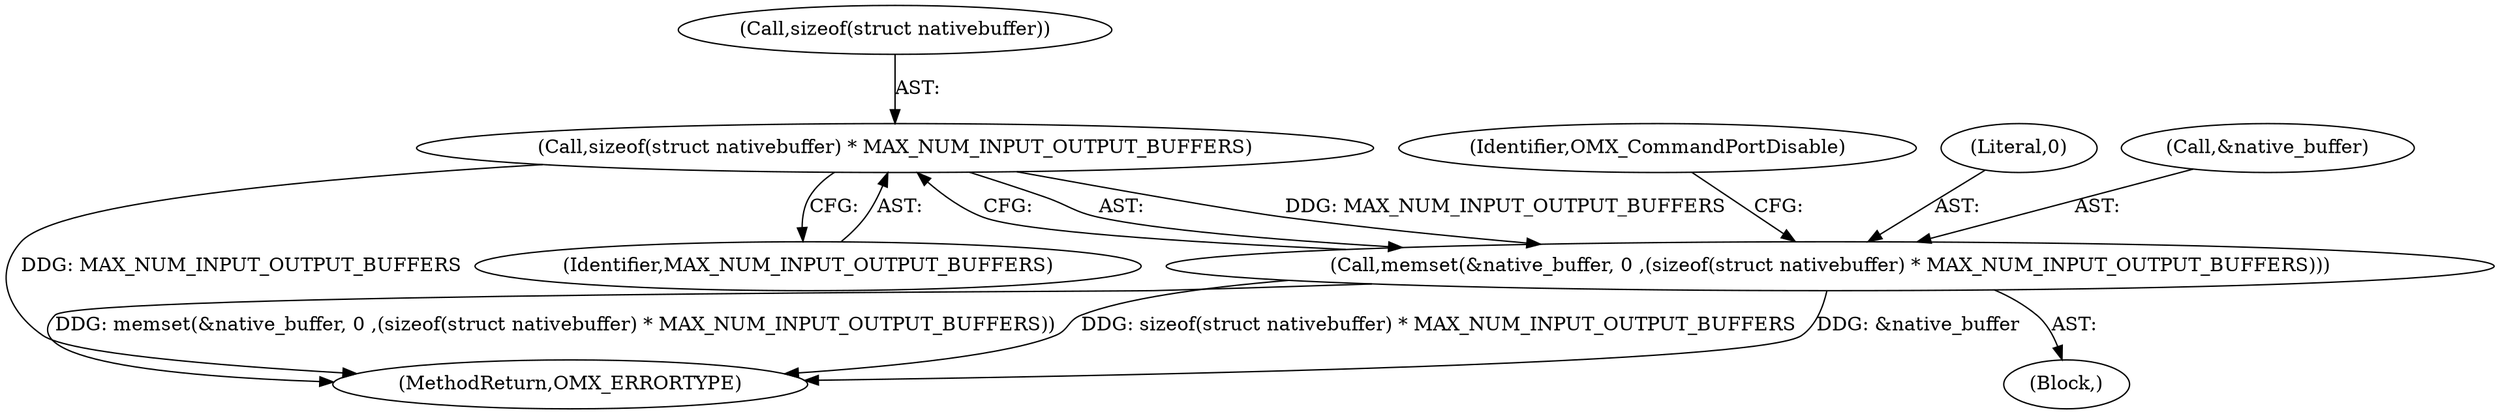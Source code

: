 digraph "0_Android_46e305be6e670a5a0041b0b4861122a0f1aabefa_0@API" {
"1000395" [label="(Call,sizeof(struct nativebuffer) * MAX_NUM_INPUT_OUTPUT_BUFFERS)"];
"1000391" [label="(Call,memset(&native_buffer, 0 ,(sizeof(struct nativebuffer) * MAX_NUM_INPUT_OUTPUT_BUFFERS)))"];
"1000431" [label="(MethodReturn,OMX_ERRORTYPE)"];
"1000398" [label="(Identifier,MAX_NUM_INPUT_OUTPUT_BUFFERS)"];
"1000396" [label="(Call,sizeof(struct nativebuffer))"];
"1000391" [label="(Call,memset(&native_buffer, 0 ,(sizeof(struct nativebuffer) * MAX_NUM_INPUT_OUTPUT_BUFFERS)))"];
"1000400" [label="(Identifier,OMX_CommandPortDisable)"];
"1000388" [label="(Block,)"];
"1000394" [label="(Literal,0)"];
"1000392" [label="(Call,&native_buffer)"];
"1000395" [label="(Call,sizeof(struct nativebuffer) * MAX_NUM_INPUT_OUTPUT_BUFFERS)"];
"1000395" -> "1000391"  [label="AST: "];
"1000395" -> "1000398"  [label="CFG: "];
"1000396" -> "1000395"  [label="AST: "];
"1000398" -> "1000395"  [label="AST: "];
"1000391" -> "1000395"  [label="CFG: "];
"1000395" -> "1000431"  [label="DDG: MAX_NUM_INPUT_OUTPUT_BUFFERS"];
"1000395" -> "1000391"  [label="DDG: MAX_NUM_INPUT_OUTPUT_BUFFERS"];
"1000391" -> "1000388"  [label="AST: "];
"1000392" -> "1000391"  [label="AST: "];
"1000394" -> "1000391"  [label="AST: "];
"1000400" -> "1000391"  [label="CFG: "];
"1000391" -> "1000431"  [label="DDG: &native_buffer"];
"1000391" -> "1000431"  [label="DDG: memset(&native_buffer, 0 ,(sizeof(struct nativebuffer) * MAX_NUM_INPUT_OUTPUT_BUFFERS))"];
"1000391" -> "1000431"  [label="DDG: sizeof(struct nativebuffer) * MAX_NUM_INPUT_OUTPUT_BUFFERS"];
}
